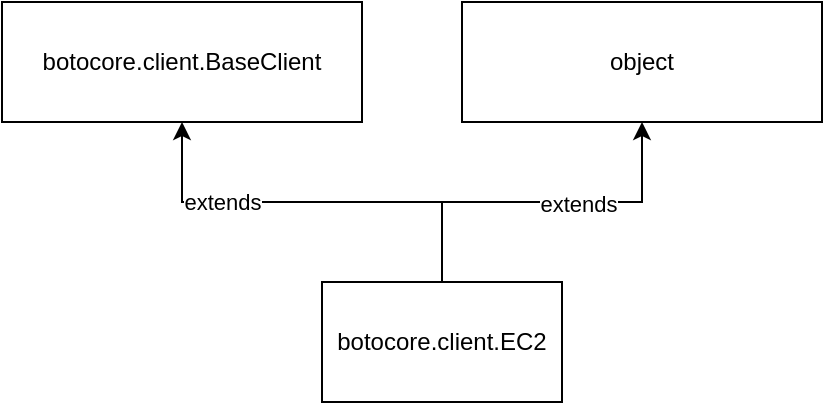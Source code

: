 <mxfile version="22.1.22" type="embed">
  <diagram id="iT6iUOl8e-_FxqXC2Bs-" name="Page-1">
    <mxGraphModel dx="890" dy="494" grid="1" gridSize="10" guides="1" tooltips="1" connect="1" arrows="1" fold="1" page="1" pageScale="1" pageWidth="850" pageHeight="1100" math="0" shadow="0">
      <root>
        <mxCell id="0" />
        <mxCell id="1" parent="0" />
        <mxCell id="5" style="edgeStyle=orthogonalEdgeStyle;rounded=0;orthogonalLoop=1;jettySize=auto;html=1;entryX=0.5;entryY=1;entryDx=0;entryDy=0;" edge="1" parent="1" source="2" target="3">
          <mxGeometry relative="1" as="geometry" />
        </mxCell>
        <mxCell id="7" value="extends" style="edgeLabel;html=1;align=center;verticalAlign=middle;resizable=0;points=[];" vertex="1" connectable="0" parent="5">
          <mxGeometry x="0.443" relative="1" as="geometry">
            <mxPoint x="1" as="offset" />
          </mxGeometry>
        </mxCell>
        <mxCell id="6" style="edgeStyle=orthogonalEdgeStyle;rounded=0;orthogonalLoop=1;jettySize=auto;html=1;entryX=0.5;entryY=1;entryDx=0;entryDy=0;" edge="1" parent="1" source="2" target="4">
          <mxGeometry relative="1" as="geometry" />
        </mxCell>
        <mxCell id="8" value="extends" style="edgeLabel;html=1;align=center;verticalAlign=middle;resizable=0;points=[];" vertex="1" connectable="0" parent="6">
          <mxGeometry x="0.183" y="-1" relative="1" as="geometry">
            <mxPoint x="1" as="offset" />
          </mxGeometry>
        </mxCell>
        <mxCell id="2" value="botocore.client.EC2" style="rounded=0;whiteSpace=wrap;html=1;" vertex="1" parent="1">
          <mxGeometry x="510" y="270" width="120" height="60" as="geometry" />
        </mxCell>
        <mxCell id="3" value="botocore.client.BaseClient" style="rounded=0;whiteSpace=wrap;html=1;" vertex="1" parent="1">
          <mxGeometry x="350" y="130" width="180" height="60" as="geometry" />
        </mxCell>
        <mxCell id="4" value="object" style="rounded=0;whiteSpace=wrap;html=1;" vertex="1" parent="1">
          <mxGeometry x="580" y="130" width="180" height="60" as="geometry" />
        </mxCell>
      </root>
    </mxGraphModel>
  </diagram>
</mxfile>
